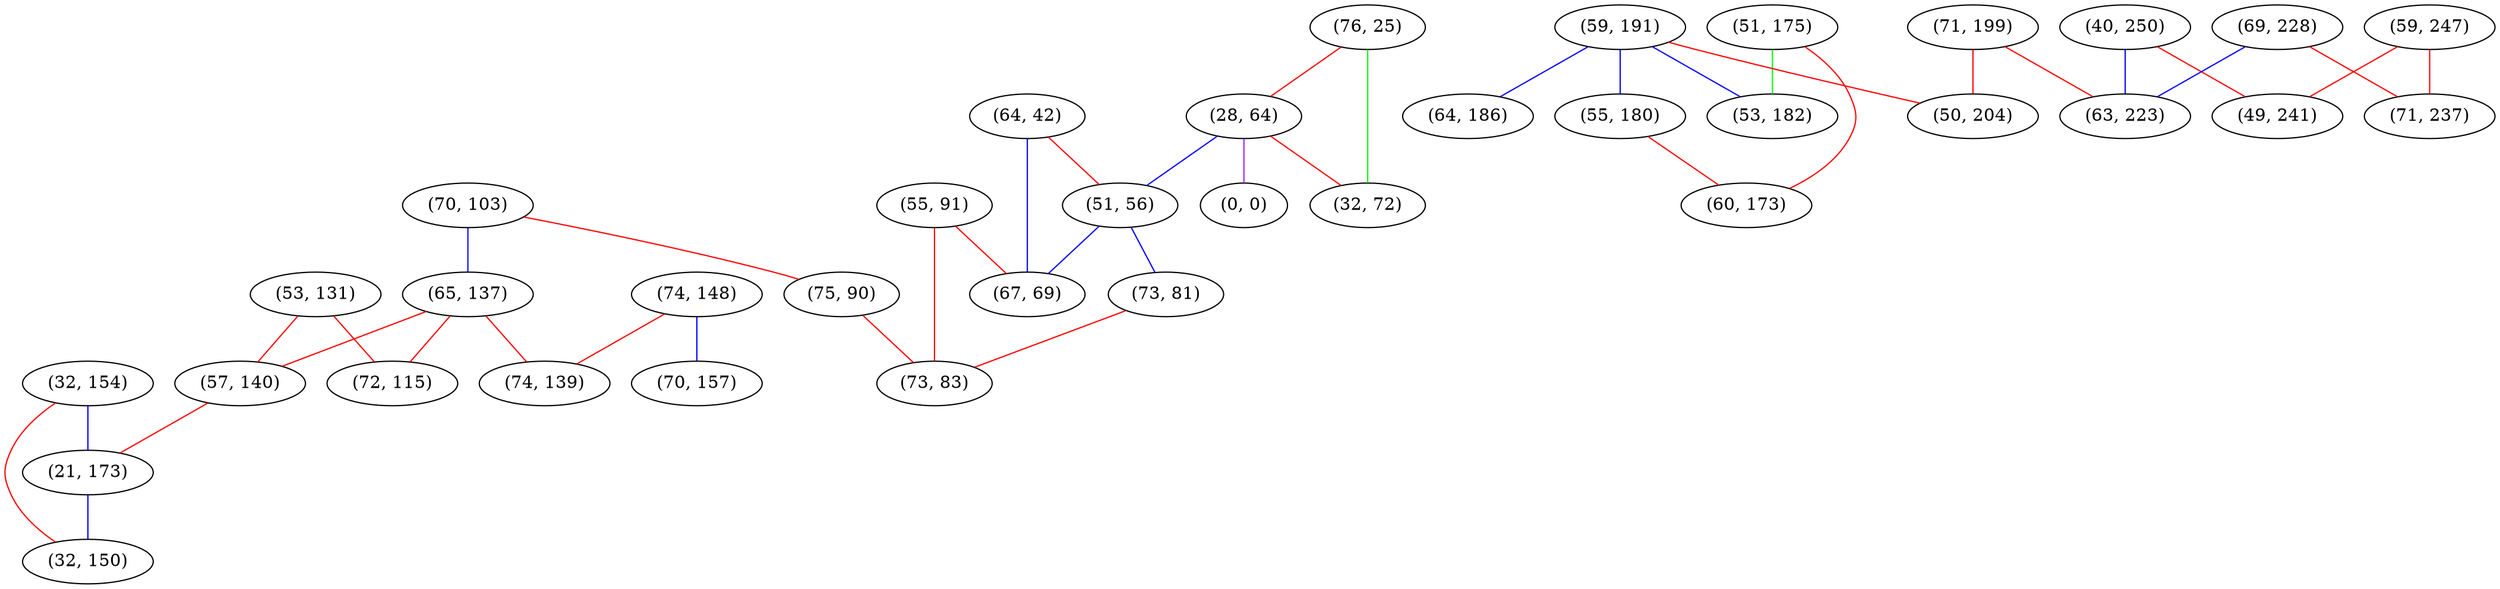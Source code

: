graph "" {
"(70, 103)";
"(32, 154)";
"(76, 25)";
"(71, 199)";
"(53, 131)";
"(51, 175)";
"(65, 137)";
"(59, 191)";
"(64, 186)";
"(40, 250)";
"(50, 204)";
"(69, 228)";
"(57, 140)";
"(72, 115)";
"(74, 148)";
"(28, 64)";
"(32, 72)";
"(21, 173)";
"(64, 42)";
"(59, 247)";
"(0, 0)";
"(74, 139)";
"(71, 237)";
"(55, 180)";
"(75, 90)";
"(51, 56)";
"(55, 91)";
"(63, 223)";
"(67, 69)";
"(32, 150)";
"(70, 157)";
"(53, 182)";
"(73, 81)";
"(60, 173)";
"(73, 83)";
"(49, 241)";
"(70, 103)" -- "(75, 90)"  [color=red, key=0, weight=1];
"(70, 103)" -- "(65, 137)"  [color=blue, key=0, weight=3];
"(32, 154)" -- "(32, 150)"  [color=red, key=0, weight=1];
"(32, 154)" -- "(21, 173)"  [color=blue, key=0, weight=3];
"(76, 25)" -- "(32, 72)"  [color=green, key=0, weight=2];
"(76, 25)" -- "(28, 64)"  [color=red, key=0, weight=1];
"(71, 199)" -- "(50, 204)"  [color=red, key=0, weight=1];
"(71, 199)" -- "(63, 223)"  [color=red, key=0, weight=1];
"(53, 131)" -- "(72, 115)"  [color=red, key=0, weight=1];
"(53, 131)" -- "(57, 140)"  [color=red, key=0, weight=1];
"(51, 175)" -- "(53, 182)"  [color=green, key=0, weight=2];
"(51, 175)" -- "(60, 173)"  [color=red, key=0, weight=1];
"(65, 137)" -- "(72, 115)"  [color=red, key=0, weight=1];
"(65, 137)" -- "(74, 139)"  [color=red, key=0, weight=1];
"(65, 137)" -- "(57, 140)"  [color=red, key=0, weight=1];
"(59, 191)" -- "(53, 182)"  [color=blue, key=0, weight=3];
"(59, 191)" -- "(55, 180)"  [color=blue, key=0, weight=3];
"(59, 191)" -- "(50, 204)"  [color=red, key=0, weight=1];
"(59, 191)" -- "(64, 186)"  [color=blue, key=0, weight=3];
"(40, 250)" -- "(49, 241)"  [color=red, key=0, weight=1];
"(40, 250)" -- "(63, 223)"  [color=blue, key=0, weight=3];
"(69, 228)" -- "(71, 237)"  [color=red, key=0, weight=1];
"(69, 228)" -- "(63, 223)"  [color=blue, key=0, weight=3];
"(57, 140)" -- "(21, 173)"  [color=red, key=0, weight=1];
"(74, 148)" -- "(74, 139)"  [color=red, key=0, weight=1];
"(74, 148)" -- "(70, 157)"  [color=blue, key=0, weight=3];
"(28, 64)" -- "(51, 56)"  [color=blue, key=0, weight=3];
"(28, 64)" -- "(32, 72)"  [color=red, key=0, weight=1];
"(28, 64)" -- "(0, 0)"  [color=purple, key=0, weight=4];
"(21, 173)" -- "(32, 150)"  [color=blue, key=0, weight=3];
"(64, 42)" -- "(51, 56)"  [color=red, key=0, weight=1];
"(64, 42)" -- "(67, 69)"  [color=blue, key=0, weight=3];
"(59, 247)" -- "(71, 237)"  [color=red, key=0, weight=1];
"(59, 247)" -- "(49, 241)"  [color=red, key=0, weight=1];
"(55, 180)" -- "(60, 173)"  [color=red, key=0, weight=1];
"(75, 90)" -- "(73, 83)"  [color=red, key=0, weight=1];
"(51, 56)" -- "(73, 81)"  [color=blue, key=0, weight=3];
"(51, 56)" -- "(67, 69)"  [color=blue, key=0, weight=3];
"(55, 91)" -- "(73, 83)"  [color=red, key=0, weight=1];
"(55, 91)" -- "(67, 69)"  [color=red, key=0, weight=1];
"(73, 81)" -- "(73, 83)"  [color=red, key=0, weight=1];
}
